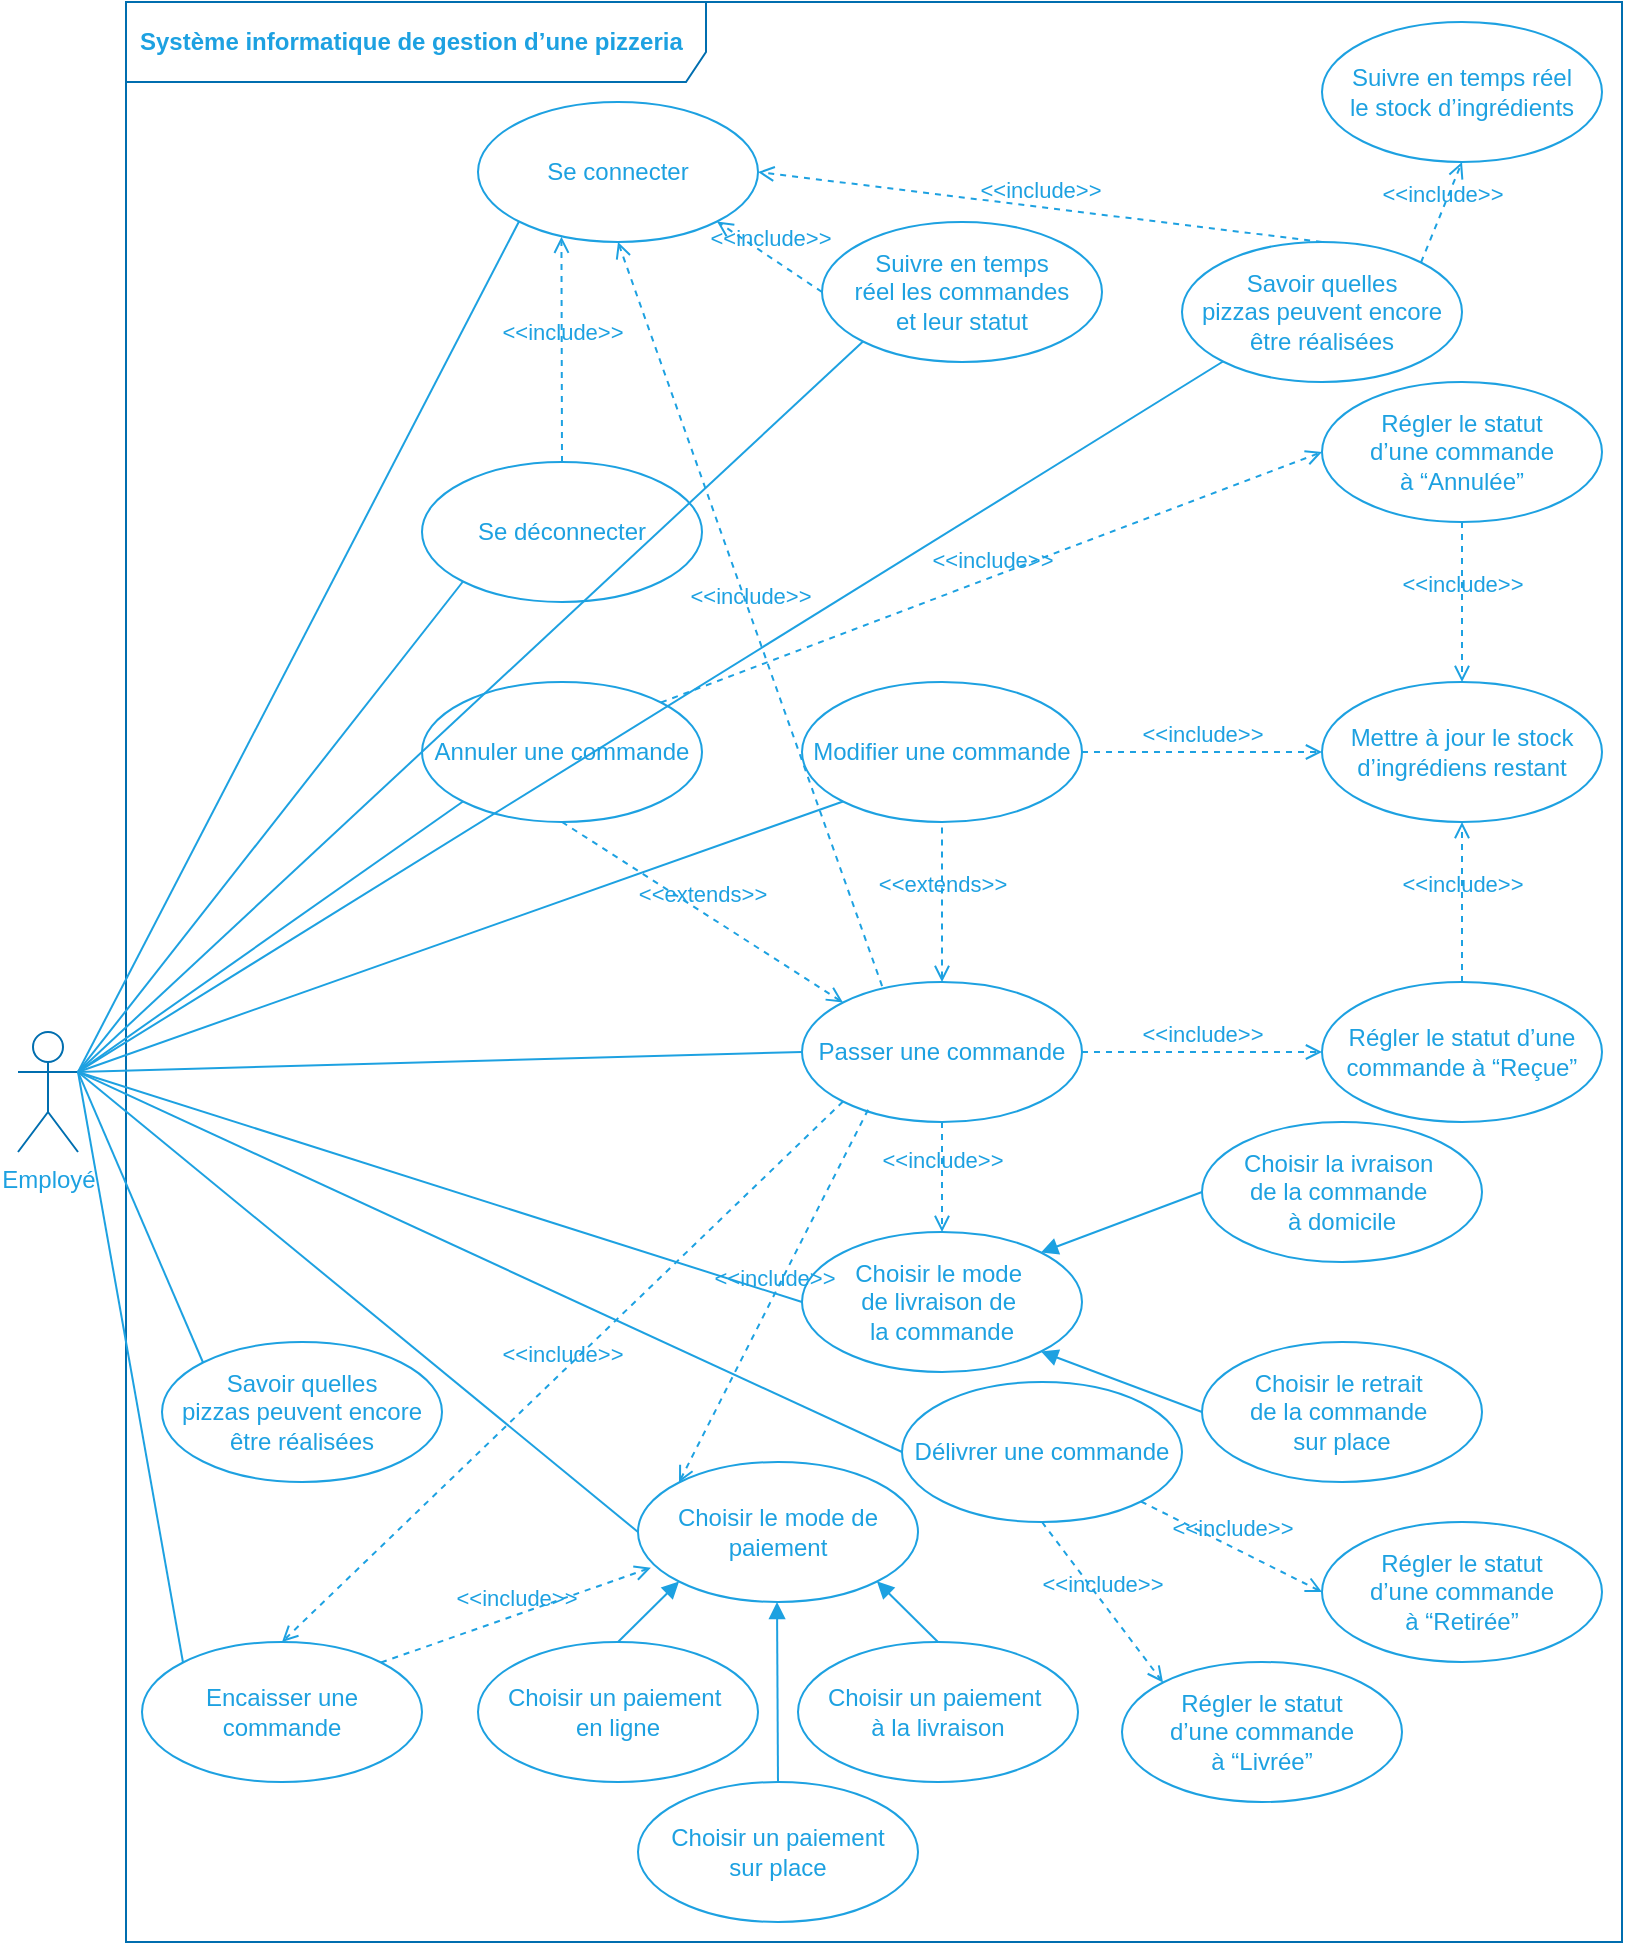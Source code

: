 <mxfile>
    <diagram id="ZDwU52DMAoR-JBrt6ogk" name="Page-1">
        <mxGraphModel dx="706" dy="735" grid="1" gridSize="10" guides="1" tooltips="1" connect="1" arrows="1" fold="1" page="1" pageScale="1" pageWidth="827" pageHeight="1169" math="0" shadow="0">
            <root>
                <mxCell id="0"/>
                <mxCell id="1" value="Acteurs et actions" parent="0"/>
                <mxCell id="401" value="&lt;font color=&quot;#1da1e1&quot;&gt;Employé&lt;/font&gt;" style="shape=umlActor;verticalLabelPosition=bottom;verticalAlign=top;html=1;strokeColor=#006EAF;fontColor=#ffffff;fillColor=none;" parent="1" vertex="1">
                    <mxGeometry x="18" y="525" width="30" height="60" as="geometry"/>
                </mxCell>
                <mxCell id="402" value="&lt;font color=&quot;#1da1e1&quot;&gt;Système informatique de gestion d’une pizzeria&lt;/font&gt;" style="shape=umlFrame;whiteSpace=wrap;html=1;width=290;height=40;boundedLbl=1;verticalAlign=middle;align=left;spacingLeft=5;strokeColor=#006EAF;fontColor=#ffffff;fillColor=none;fontStyle=1" parent="1" vertex="1">
                    <mxGeometry x="72" y="10" width="748" height="970" as="geometry"/>
                </mxCell>
                <mxCell id="403" value="&lt;font color=&quot;#1da1e1&quot;&gt;Mettre à jour le stock d’ingrédiens restant&lt;/font&gt;" style="ellipse;whiteSpace=wrap;html=1;fillColor=none;strokeColor=#1DA1E1;" parent="1" vertex="1">
                    <mxGeometry x="670" y="350" width="140" height="70" as="geometry"/>
                </mxCell>
                <mxCell id="404" value="&lt;font color=&quot;#1da1e1&quot;&gt;Régler le statut d’une commande à “Reçue”&lt;/font&gt;" style="ellipse;whiteSpace=wrap;html=1;fillColor=none;strokeColor=#1DA1E1;" parent="1" vertex="1">
                    <mxGeometry x="670" y="500" width="140" height="70" as="geometry"/>
                </mxCell>
                <mxCell id="405" style="edgeStyle=none;rounded=0;orthogonalLoop=1;jettySize=auto;html=1;exitX=0;exitY=1;exitDx=0;exitDy=0;entryX=1;entryY=0.333;entryDx=0;entryDy=0;entryPerimeter=0;endArrow=none;endFill=0;strokeColor=#1DA1E1;" parent="1" source="406" target="401" edge="1">
                    <mxGeometry relative="1" as="geometry">
                        <mxPoint x="40" y="630" as="targetPoint"/>
                    </mxGeometry>
                </mxCell>
                <mxCell id="406" value="&lt;font color=&quot;#1da1e1&quot;&gt;Modifier une commande&lt;/font&gt;" style="ellipse;whiteSpace=wrap;html=1;fillColor=none;strokeColor=#1DA1E1;" parent="1" vertex="1">
                    <mxGeometry x="410" y="350" width="140" height="70" as="geometry"/>
                </mxCell>
                <mxCell id="407" style="edgeStyle=none;rounded=0;orthogonalLoop=1;jettySize=auto;html=1;exitX=0;exitY=1;exitDx=0;exitDy=0;entryX=1;entryY=0.333;entryDx=0;entryDy=0;entryPerimeter=0;endArrow=none;endFill=0;strokeColor=#1DA1E1;" parent="1" source="408" target="401" edge="1">
                    <mxGeometry relative="1" as="geometry">
                        <mxPoint x="40" y="630" as="targetPoint"/>
                    </mxGeometry>
                </mxCell>
                <mxCell id="408" value="&lt;font color=&quot;#1da1e1&quot;&gt;Annuler une commande&lt;/font&gt;" style="ellipse;whiteSpace=wrap;html=1;fillColor=none;strokeColor=#1DA1E1;" parent="1" vertex="1">
                    <mxGeometry x="220" y="350" width="140" height="70" as="geometry"/>
                </mxCell>
                <mxCell id="409" style="edgeStyle=none;rounded=0;orthogonalLoop=1;jettySize=auto;html=1;exitX=0;exitY=0.5;exitDx=0;exitDy=0;entryX=1;entryY=0.333;entryDx=0;entryDy=0;entryPerimeter=0;endArrow=none;endFill=0;strokeColor=#1DA1E1;" parent="1" source="410" target="401" edge="1">
                    <mxGeometry relative="1" as="geometry">
                        <mxPoint x="40" y="630" as="targetPoint"/>
                    </mxGeometry>
                </mxCell>
                <mxCell id="410" value="&lt;font color=&quot;#1da1e1&quot;&gt;Passer une commande&lt;/font&gt;" style="ellipse;whiteSpace=wrap;html=1;fillColor=none;strokeColor=#1DA1E1;" parent="1" vertex="1">
                    <mxGeometry x="410" y="500" width="140" height="70" as="geometry"/>
                </mxCell>
                <mxCell id="411" style="edgeStyle=none;rounded=0;orthogonalLoop=1;jettySize=auto;html=1;exitX=0;exitY=0;exitDx=0;exitDy=0;entryX=1;entryY=0.333;entryDx=0;entryDy=0;entryPerimeter=0;endArrow=none;endFill=0;strokeColor=#1DA1E1;" parent="1" source="430" target="401" edge="1">
                    <mxGeometry relative="1" as="geometry">
                        <mxPoint x="40" y="630" as="targetPoint"/>
                    </mxGeometry>
                </mxCell>
                <mxCell id="412" style="edgeStyle=none;rounded=0;orthogonalLoop=1;jettySize=auto;html=1;exitX=0;exitY=0.5;exitDx=0;exitDy=0;endArrow=none;endFill=0;strokeColor=#1DA1E1;" parent="1" source="406" target="406" edge="1">
                    <mxGeometry relative="1" as="geometry"/>
                </mxCell>
                <mxCell id="413" value="&lt;font color=&quot;#1da1e1&quot;&gt;&amp;lt;&amp;lt;include&amp;gt;&amp;gt;&lt;/font&gt;" style="html=1;verticalAlign=bottom;labelBackgroundColor=none;endArrow=open;endFill=0;dashed=1;strokeColor=#1DA1E1;exitX=1;exitY=0.5;exitDx=0;exitDy=0;entryX=0;entryY=0.5;entryDx=0;entryDy=0;" parent="1" source="410" target="404" edge="1">
                    <mxGeometry width="160" relative="1" as="geometry">
                        <mxPoint x="260" y="40" as="sourcePoint"/>
                        <mxPoint x="420" y="40" as="targetPoint"/>
                    </mxGeometry>
                </mxCell>
                <mxCell id="414" value="&lt;font color=&quot;#1da1e1&quot;&gt;&amp;lt;&amp;lt;include&amp;gt;&amp;gt;&lt;/font&gt;" style="html=1;verticalAlign=bottom;labelBackgroundColor=none;endArrow=open;endFill=0;dashed=1;strokeColor=#1DA1E1;exitX=0.5;exitY=0;exitDx=0;exitDy=0;entryX=0.5;entryY=1;entryDx=0;entryDy=0;" parent="1" source="404" target="403" edge="1">
                    <mxGeometry width="160" relative="1" as="geometry">
                        <mxPoint x="270" y="5" as="sourcePoint"/>
                        <mxPoint x="370" y="5" as="targetPoint"/>
                    </mxGeometry>
                </mxCell>
                <mxCell id="415" value="&lt;font color=&quot;#1da1e1&quot;&gt;&amp;lt;&amp;lt;include&amp;gt;&amp;gt;&lt;/font&gt;" style="html=1;verticalAlign=bottom;labelBackgroundColor=none;endArrow=open;endFill=0;dashed=1;strokeColor=#1DA1E1;exitX=1;exitY=0.5;exitDx=0;exitDy=0;entryX=0;entryY=0.5;entryDx=0;entryDy=0;" parent="1" source="406" target="403" edge="1">
                    <mxGeometry width="160" relative="1" as="geometry">
                        <mxPoint x="270" y="5" as="sourcePoint"/>
                        <mxPoint x="370" y="5" as="targetPoint"/>
                    </mxGeometry>
                </mxCell>
                <mxCell id="416" value="&lt;font color=&quot;#1da1e1&quot;&gt;Régler le statut &lt;br&gt;d’une commande &lt;br&gt;à “Annulée”&lt;/font&gt;" style="ellipse;whiteSpace=wrap;html=1;fillColor=none;strokeColor=#1DA1E1;" parent="1" vertex="1">
                    <mxGeometry x="670" y="200" width="140" height="70" as="geometry"/>
                </mxCell>
                <mxCell id="417" value="&lt;font color=&quot;#1da1e1&quot;&gt;&amp;lt;&amp;lt;include&amp;gt;&amp;gt;&lt;/font&gt;" style="html=1;verticalAlign=bottom;labelBackgroundColor=none;endArrow=open;endFill=0;dashed=1;strokeColor=#1DA1E1;exitX=1;exitY=0;exitDx=0;exitDy=0;entryX=0;entryY=0.5;entryDx=0;entryDy=0;" parent="1" source="408" target="416" edge="1">
                    <mxGeometry width="160" relative="1" as="geometry">
                        <mxPoint x="270" y="570" as="sourcePoint"/>
                        <mxPoint x="340" y="570" as="targetPoint"/>
                    </mxGeometry>
                </mxCell>
                <mxCell id="418" value="&lt;font color=&quot;#1da1e1&quot;&gt;&amp;lt;&amp;lt;include&amp;gt;&amp;gt;&lt;/font&gt;" style="html=1;verticalAlign=bottom;labelBackgroundColor=none;endArrow=open;endFill=0;dashed=1;strokeColor=#1DA1E1;exitX=0.5;exitY=1;exitDx=0;exitDy=0;entryX=0.5;entryY=0;entryDx=0;entryDy=0;" parent="1" source="416" target="403" edge="1">
                    <mxGeometry width="160" relative="1" as="geometry">
                        <mxPoint x="280" y="15" as="sourcePoint"/>
                        <mxPoint x="350" y="15" as="targetPoint"/>
                    </mxGeometry>
                </mxCell>
                <mxCell id="419" style="edgeStyle=none;rounded=0;orthogonalLoop=1;jettySize=auto;html=1;exitX=0;exitY=0.5;exitDx=0;exitDy=0;entryX=1;entryY=0.333;entryDx=0;entryDy=0;entryPerimeter=0;endArrow=none;endFill=0;strokeColor=#1DA1E1;" parent="1" source="437" target="401" edge="1">
                    <mxGeometry relative="1" as="geometry">
                        <mxPoint x="40" y="630" as="targetPoint"/>
                    </mxGeometry>
                </mxCell>
                <mxCell id="421" style="edgeStyle=none;rounded=0;orthogonalLoop=1;jettySize=auto;html=1;exitX=0;exitY=1;exitDx=0;exitDy=0;entryX=1;entryY=0.333;entryDx=0;entryDy=0;entryPerimeter=0;endArrow=none;endFill=0;strokeColor=#1DA1E1;" parent="1" source="422" target="401" edge="1">
                    <mxGeometry relative="1" as="geometry">
                        <mxPoint x="40" y="630" as="targetPoint"/>
                    </mxGeometry>
                </mxCell>
                <mxCell id="422" value="&lt;font color=&quot;#1da1e1&quot;&gt;Se connecter&lt;/font&gt;" style="ellipse;whiteSpace=wrap;html=1;fillColor=none;strokeColor=#1DA1E1;" parent="1" vertex="1">
                    <mxGeometry x="248" y="60" width="140" height="70" as="geometry"/>
                </mxCell>
                <mxCell id="424" style="edgeStyle=none;rounded=0;orthogonalLoop=1;jettySize=auto;html=1;exitX=0;exitY=0;exitDx=0;exitDy=0;entryX=1;entryY=0.333;entryDx=0;entryDy=0;entryPerimeter=0;endArrow=none;endFill=0;strokeColor=#1DA1E1;" parent="1" source="425" target="401" edge="1">
                    <mxGeometry relative="1" as="geometry">
                        <mxPoint x="40" y="630" as="targetPoint"/>
                    </mxGeometry>
                </mxCell>
                <mxCell id="425" value="&lt;font color=&quot;#1da1e1&quot;&gt;Savoir quelles &lt;br&gt;pizzas peuvent encore être réalisées&lt;br&gt;&lt;/font&gt;" style="ellipse;whiteSpace=wrap;html=1;fillColor=none;strokeColor=#1DA1E1;" parent="1" vertex="1">
                    <mxGeometry x="90" y="680" width="140" height="70" as="geometry"/>
                </mxCell>
                <mxCell id="426" value="&lt;font color=&quot;#1da1e1&quot;&gt;&amp;lt;&amp;lt;include&amp;gt;&amp;gt;&lt;/font&gt;" style="html=1;verticalAlign=bottom;labelBackgroundColor=none;endArrow=open;endFill=0;dashed=1;strokeColor=#1DA1E1;exitX=0.5;exitY=1;exitDx=0;exitDy=0;entryX=0.5;entryY=0;entryDx=0;entryDy=0;" parent="1" source="410" target="437" edge="1">
                    <mxGeometry width="160" relative="1" as="geometry">
                        <mxPoint x="200.0" y="40" as="sourcePoint"/>
                        <mxPoint x="200.0" y="90.0" as="targetPoint"/>
                        <Array as="points"/>
                    </mxGeometry>
                </mxCell>
                <mxCell id="427" value="&lt;font color=&quot;#1da1e1&quot;&gt;&amp;lt;&amp;lt;include&amp;gt;&amp;gt;&lt;/font&gt;" style="html=1;verticalAlign=bottom;labelBackgroundColor=none;endArrow=open;endFill=0;dashed=1;strokeColor=#1DA1E1;exitX=0;exitY=1;exitDx=0;exitDy=0;entryX=0.5;entryY=0;entryDx=0;entryDy=0;" parent="1" source="410" target="430" edge="1">
                    <mxGeometry width="160" relative="1" as="geometry">
                        <mxPoint x="200" y="40" as="sourcePoint"/>
                        <mxPoint x="270" y="190" as="targetPoint"/>
                    </mxGeometry>
                </mxCell>
                <mxCell id="428" value="&lt;font color=&quot;#1da1e1&quot;&gt;&amp;lt;&amp;lt;extends&amp;gt;&amp;gt;&lt;/font&gt;" style="html=1;verticalAlign=bottom;labelBackgroundColor=none;endArrow=open;endFill=0;dashed=1;strokeColor=#1DA1E1;exitX=0.5;exitY=1;exitDx=0;exitDy=0;entryX=0;entryY=0;entryDx=0;entryDy=0;" parent="1" source="408" target="410" edge="1">
                    <mxGeometry width="160" relative="1" as="geometry">
                        <mxPoint x="260" y="360" as="sourcePoint"/>
                        <mxPoint x="300" y="320" as="targetPoint"/>
                        <Array as="points"/>
                    </mxGeometry>
                </mxCell>
                <mxCell id="429" value="&lt;font color=&quot;#1da1e1&quot;&gt;&amp;lt;&amp;lt;extends&amp;gt;&amp;gt;&lt;/font&gt;" style="html=1;verticalAlign=bottom;labelBackgroundColor=none;endArrow=none;endFill=0;dashed=1;strokeColor=#1DA1E1;exitX=0.5;exitY=0;exitDx=0;exitDy=0;entryX=0.5;entryY=1;entryDx=0;entryDy=0;startArrow=open;startFill=0;" parent="1" source="410" target="406" edge="1">
                    <mxGeometry width="160" relative="1" as="geometry">
                        <mxPoint x="170" y="50" as="sourcePoint"/>
                        <mxPoint x="210.081" y="370.464" as="targetPoint"/>
                        <Array as="points"/>
                    </mxGeometry>
                </mxCell>
                <mxCell id="430" value="&lt;font color=&quot;#1da1e1&quot;&gt;Encaisser une commande&lt;/font&gt;" style="ellipse;whiteSpace=wrap;html=1;fillColor=none;strokeColor=#1DA1E1;" parent="1" vertex="1">
                    <mxGeometry x="80" y="830" width="140" height="70" as="geometry"/>
                </mxCell>
                <mxCell id="437" value="&lt;span style=&quot;color: rgb(29 , 161 , 225)&quot;&gt;Choisir le mode&amp;nbsp;&lt;/span&gt;&lt;br style=&quot;color: rgb(29 , 161 , 225)&quot;&gt;&lt;span style=&quot;color: rgb(29 , 161 , 225)&quot;&gt;de livraison de&amp;nbsp;&lt;/span&gt;&lt;br style=&quot;color: rgb(29 , 161 , 225)&quot;&gt;&lt;span style=&quot;color: rgb(29 , 161 , 225)&quot;&gt;la commande&lt;/span&gt;" style="ellipse;whiteSpace=wrap;html=1;fillColor=none;strokeColor=#1DA1E1;" parent="1" vertex="1">
                    <mxGeometry x="410" y="625" width="140" height="70" as="geometry"/>
                </mxCell>
                <mxCell id="438" style="rounded=0;orthogonalLoop=1;jettySize=auto;html=1;endArrow=block;endFill=1;strokeColor=#1DA1E1;entryX=1;entryY=0;entryDx=0;entryDy=0;exitX=0;exitY=0.5;exitDx=0;exitDy=0;" parent="1" source="441" target="437" edge="1">
                    <mxGeometry x="410" y="670" as="geometry">
                        <mxPoint x="169.5" y="510" as="targetPoint"/>
                        <mxPoint x="580" y="760" as="sourcePoint"/>
                    </mxGeometry>
                </mxCell>
                <mxCell id="439" style="edgeStyle=none;rounded=0;orthogonalLoop=1;jettySize=auto;html=1;exitX=0;exitY=0.5;exitDx=0;exitDy=0;entryX=1;entryY=1;entryDx=0;entryDy=0;endArrow=block;endFill=1;strokeColor=#1DA1E1;" parent="1" source="440" target="437" edge="1">
                    <mxGeometry relative="1" as="geometry"/>
                </mxCell>
                <mxCell id="440" value="&lt;span style=&quot;color: rgb(29 , 161 , 225)&quot;&gt;Choisir le retrait&amp;nbsp;&lt;/span&gt;&lt;br style=&quot;color: rgb(29 , 161 , 225)&quot;&gt;&lt;span style=&quot;color: rgb(29 , 161 , 225)&quot;&gt;de la commande&amp;nbsp;&lt;/span&gt;&lt;br style=&quot;color: rgb(29 , 161 , 225)&quot;&gt;&lt;span style=&quot;color: rgb(29 , 161 , 225)&quot;&gt;sur place&lt;/span&gt;" style="ellipse;whiteSpace=wrap;html=1;fillColor=none;strokeColor=#1DA1E1;" parent="1" vertex="1">
                    <mxGeometry x="610" y="680" width="140" height="70" as="geometry"/>
                </mxCell>
                <mxCell id="441" value="&lt;span style=&quot;color: rgb(29 , 161 , 225)&quot;&gt;Choisir la ivraison&amp;nbsp;&lt;/span&gt;&lt;br style=&quot;color: rgb(29 , 161 , 225)&quot;&gt;&lt;span style=&quot;color: rgb(29 , 161 , 225)&quot;&gt;de la commande&amp;nbsp;&lt;/span&gt;&lt;br style=&quot;color: rgb(29 , 161 , 225)&quot;&gt;&lt;span style=&quot;color: rgb(29 , 161 , 225)&quot;&gt;à domicile&lt;/span&gt;" style="ellipse;whiteSpace=wrap;html=1;fillColor=none;strokeColor=#1DA1E1;" parent="1" vertex="1">
                    <mxGeometry x="610" y="570" width="140" height="70" as="geometry"/>
                </mxCell>
                <mxCell id="442" style="edgeStyle=none;rounded=0;orthogonalLoop=1;jettySize=auto;html=1;exitX=0;exitY=1;exitDx=0;exitDy=0;entryX=1;entryY=0.333;entryDx=0;entryDy=0;entryPerimeter=0;endArrow=none;endFill=0;strokeColor=#1DA1E1;" parent="1" source="443" target="401" edge="1">
                    <mxGeometry relative="1" as="geometry">
                        <mxPoint x="40" y="630" as="targetPoint"/>
                    </mxGeometry>
                </mxCell>
                <mxCell id="443" value="&lt;font color=&quot;#1da1e1&quot;&gt;Se déconnecter&lt;/font&gt;" style="ellipse;whiteSpace=wrap;html=1;fillColor=none;strokeColor=#1DA1E1;" parent="1" vertex="1">
                    <mxGeometry x="220" y="240" width="140" height="70" as="geometry"/>
                </mxCell>
                <mxCell id="444" value="&lt;font color=&quot;#1da1e1&quot;&gt;&amp;lt;&amp;lt;include&amp;gt;&amp;gt;&lt;/font&gt;" style="html=1;verticalAlign=bottom;labelBackgroundColor=none;endArrow=open;endFill=0;dashed=1;strokeColor=#1DA1E1;exitX=0.286;exitY=0.029;exitDx=0;exitDy=0;entryX=0.5;entryY=1;entryDx=0;entryDy=0;exitPerimeter=0;" parent="1" source="410" target="422" edge="1">
                    <mxGeometry width="160" relative="1" as="geometry">
                        <mxPoint x="359.497" y="380.251" as="sourcePoint"/>
                        <mxPoint x="680" y="245" as="targetPoint"/>
                    </mxGeometry>
                </mxCell>
                <mxCell id="445" value="&lt;font color=&quot;#1da1e1&quot;&gt;&amp;lt;&amp;lt;include&amp;gt;&amp;gt;&lt;/font&gt;" style="html=1;verticalAlign=bottom;labelBackgroundColor=none;endArrow=open;endFill=0;dashed=1;strokeColor=#1DA1E1;entryX=0.298;entryY=0.962;entryDx=0;entryDy=0;entryPerimeter=0;" parent="1" source="443" target="422" edge="1">
                    <mxGeometry width="160" relative="1" as="geometry">
                        <mxPoint x="460.04" y="512.03" as="sourcePoint"/>
                        <mxPoint x="294" y="170" as="targetPoint"/>
                    </mxGeometry>
                </mxCell>
                <mxCell id="449" value="" style="group" parent="1" vertex="1" connectable="0">
                    <mxGeometry x="248" y="740" width="300" height="230" as="geometry"/>
                </mxCell>
                <mxCell id="450" style="rounded=0;orthogonalLoop=1;jettySize=auto;html=1;endArrow=block;endFill=1;strokeColor=#1DA1E1;exitX=0.5;exitY=0;exitDx=0;exitDy=0;" parent="449" source="455" edge="1">
                    <mxGeometry as="geometry">
                        <mxPoint x="149.5" y="70" as="targetPoint"/>
                        <mxPoint x="149.5" y="100" as="sourcePoint"/>
                    </mxGeometry>
                </mxCell>
                <mxCell id="451" value="" style="group" parent="449" vertex="1" connectable="0">
                    <mxGeometry width="300" height="230" as="geometry"/>
                </mxCell>
                <mxCell id="452" value="&lt;font color=&quot;#1da1e1&quot;&gt;Choisir le mode de paiement&lt;/font&gt;" style="ellipse;whiteSpace=wrap;html=1;fillColor=none;strokeColor=#1DA1E1;" parent="451" vertex="1">
                    <mxGeometry x="80" width="140" height="70" as="geometry"/>
                </mxCell>
                <mxCell id="453" value="&lt;span style=&quot;color: rgb(29 , 161 , 225)&quot;&gt;Choisir un paiement&amp;nbsp;&lt;/span&gt;&lt;br style=&quot;color: rgb(29 , 161 , 225)&quot;&gt;&lt;span style=&quot;color: rgb(29 , 161 , 225)&quot;&gt;en ligne&lt;/span&gt;" style="ellipse;whiteSpace=wrap;html=1;fillColor=none;strokeColor=#1DA1E1;" parent="451" vertex="1">
                    <mxGeometry y="90" width="140" height="70" as="geometry"/>
                </mxCell>
                <mxCell id="454" value="&lt;span style=&quot;color: rgb(29 , 161 , 225)&quot;&gt;Choisir un paiement&amp;nbsp;&lt;/span&gt;&lt;br style=&quot;color: rgb(29 , 161 , 225)&quot;&gt;&lt;span style=&quot;color: rgb(29 , 161 , 225)&quot;&gt;à la livraison&lt;/span&gt;" style="ellipse;whiteSpace=wrap;html=1;fillColor=none;strokeColor=#1DA1E1;" parent="451" vertex="1">
                    <mxGeometry x="160" y="90" width="140" height="70" as="geometry"/>
                </mxCell>
                <mxCell id="455" value="&lt;span style=&quot;color: rgb(29 , 161 , 225)&quot;&gt;Choisir un paiement&lt;/span&gt;&lt;br style=&quot;color: rgb(29 , 161 , 225)&quot;&gt;&lt;span style=&quot;color: rgb(29 , 161 , 225)&quot;&gt;sur place&lt;/span&gt;" style="ellipse;whiteSpace=wrap;html=1;fillColor=none;strokeColor=#1DA1E1;" parent="451" vertex="1">
                    <mxGeometry x="80" y="160" width="140" height="70" as="geometry"/>
                </mxCell>
                <mxCell id="456" style="edgeStyle=none;rounded=0;orthogonalLoop=1;jettySize=auto;html=1;exitX=0.5;exitY=0;exitDx=0;exitDy=0;entryX=0;entryY=1;entryDx=0;entryDy=0;endArrow=block;endFill=1;strokeColor=#1DA1E1;" parent="451" source="453" target="452" edge="1">
                    <mxGeometry relative="1" as="geometry"/>
                </mxCell>
                <mxCell id="457" style="edgeStyle=none;rounded=0;orthogonalLoop=1;jettySize=auto;html=1;exitX=0.5;exitY=0;exitDx=0;exitDy=0;entryX=1;entryY=1;entryDx=0;entryDy=0;endArrow=block;endFill=1;strokeColor=#1DA1E1;" parent="451" source="454" target="452" edge="1">
                    <mxGeometry relative="1" as="geometry"/>
                </mxCell>
                <mxCell id="458" style="edgeStyle=none;rounded=0;orthogonalLoop=1;jettySize=auto;html=1;exitX=0;exitY=0.5;exitDx=0;exitDy=0;entryX=1;entryY=0.333;entryDx=0;entryDy=0;entryPerimeter=0;endArrow=none;endFill=0;strokeColor=#1DA1E1;" parent="1" source="452" target="401" edge="1">
                    <mxGeometry relative="1" as="geometry">
                        <mxPoint x="40" y="630" as="targetPoint"/>
                    </mxGeometry>
                </mxCell>
                <mxCell id="459" value="&lt;font color=&quot;#1da1e1&quot;&gt;&amp;lt;&amp;lt;include&amp;gt;&amp;gt;&lt;/font&gt;" style="html=1;verticalAlign=bottom;labelBackgroundColor=none;endArrow=open;endFill=0;dashed=1;strokeColor=#1DA1E1;exitX=1;exitY=0;exitDx=0;exitDy=0;entryX=0.046;entryY=0.755;entryDx=0;entryDy=0;entryPerimeter=0;" parent="1" source="430" target="452" edge="1">
                    <mxGeometry width="160" relative="1" as="geometry">
                        <mxPoint x="440.503" y="569.749" as="sourcePoint"/>
                        <mxPoint x="160" y="975" as="targetPoint"/>
                    </mxGeometry>
                </mxCell>
                <mxCell id="464" value="&lt;font color=&quot;#1da1e1&quot;&gt;&amp;lt;&amp;lt;include&amp;gt;&amp;gt;&lt;/font&gt;" style="html=1;verticalAlign=bottom;labelBackgroundColor=none;endArrow=open;endFill=0;dashed=1;strokeColor=#1DA1E1;exitX=0.236;exitY=0.912;exitDx=0;exitDy=0;entryX=0;entryY=0;entryDx=0;entryDy=0;exitPerimeter=0;" parent="1" source="410" target="452" edge="1">
                    <mxGeometry width="160" relative="1" as="geometry">
                        <mxPoint x="440.503" y="569.749" as="sourcePoint"/>
                        <mxPoint x="160" y="840" as="targetPoint"/>
                    </mxGeometry>
                </mxCell>
                <mxCell id="465" value="&lt;font color=&quot;#1da1e1&quot;&gt;Suivre en temps&amp;nbsp;réel &lt;br&gt;le stock d’ingrédients &lt;br&gt;&lt;/font&gt;" style="ellipse;whiteSpace=wrap;html=1;fillColor=none;strokeColor=#1DA1E1;" parent="1" vertex="1">
                    <mxGeometry x="670" y="20" width="140" height="70" as="geometry"/>
                </mxCell>
                <mxCell id="471" style="edgeStyle=none;rounded=0;orthogonalLoop=1;jettySize=auto;html=1;exitX=0;exitY=1;exitDx=0;exitDy=0;entryX=1;entryY=0.333;entryDx=0;entryDy=0;entryPerimeter=0;endArrow=none;endFill=0;strokeColor=#1DA1E1;" parent="1" source="466" target="401" edge="1">
                    <mxGeometry relative="1" as="geometry"/>
                </mxCell>
                <mxCell id="466" value="&lt;font color=&quot;#1da1e1&quot;&gt;Savoir quelles &lt;br&gt;pizzas peuvent encore être réalisées&lt;br&gt;&lt;/font&gt;" style="ellipse;whiteSpace=wrap;html=1;fillColor=none;strokeColor=#1DA1E1;" parent="1" vertex="1">
                    <mxGeometry x="600" y="130" width="140" height="70" as="geometry"/>
                </mxCell>
                <mxCell id="469" style="rounded=0;orthogonalLoop=1;jettySize=auto;html=1;exitX=0;exitY=1;exitDx=0;exitDy=0;entryX=1;entryY=0.333;entryDx=0;entryDy=0;entryPerimeter=0;strokeColor=#1DA1E1;endFill=0;endArrow=none;" parent="1" source="467" target="401" edge="1">
                    <mxGeometry relative="1" as="geometry"/>
                </mxCell>
                <mxCell id="467" value="&lt;font color=&quot;#1da1e1&quot;&gt;Suivre en temps &lt;br&gt;réel les commandes &lt;br&gt;et leur statut&lt;/font&gt;" style="ellipse;whiteSpace=wrap;html=1;fillColor=none;strokeColor=#1DA1E1;" parent="1" vertex="1">
                    <mxGeometry x="420" y="120" width="140" height="70" as="geometry"/>
                </mxCell>
                <mxCell id="468" value="&lt;font color=&quot;#1da1e1&quot;&gt;&amp;lt;&amp;lt;include&amp;gt;&amp;gt;&lt;/font&gt;" style="html=1;verticalAlign=bottom;labelBackgroundColor=none;endArrow=open;endFill=0;dashed=1;strokeColor=#1DA1E1;entryX=0.5;entryY=1;entryDx=0;entryDy=0;exitX=1;exitY=0;exitDx=0;exitDy=0;" parent="1" source="466" target="465" edge="1">
                    <mxGeometry width="160" relative="1" as="geometry">
                        <mxPoint x="300" y="250" as="sourcePoint"/>
                        <mxPoint x="299.72" y="137.34" as="targetPoint"/>
                    </mxGeometry>
                </mxCell>
                <mxCell id="472" value="&lt;font color=&quot;#1da1e1&quot;&gt;&amp;lt;&amp;lt;include&amp;gt;&amp;gt;&lt;/font&gt;" style="html=1;verticalAlign=bottom;labelBackgroundColor=none;endArrow=open;endFill=0;dashed=1;strokeColor=#1DA1E1;entryX=1;entryY=0.5;entryDx=0;entryDy=0;exitX=0.5;exitY=0;exitDx=0;exitDy=0;" parent="1" source="466" target="422" edge="1">
                    <mxGeometry width="160" relative="1" as="geometry">
                        <mxPoint x="729.919" y="150.464" as="sourcePoint"/>
                        <mxPoint x="750" y="100" as="targetPoint"/>
                    </mxGeometry>
                </mxCell>
                <mxCell id="473" value="&lt;font color=&quot;#1da1e1&quot;&gt;&amp;lt;&amp;lt;include&amp;gt;&amp;gt;&lt;/font&gt;" style="html=1;verticalAlign=bottom;labelBackgroundColor=none;endArrow=open;endFill=0;dashed=1;strokeColor=#1DA1E1;entryX=1;entryY=1;entryDx=0;entryDy=0;exitX=0;exitY=0.5;exitDx=0;exitDy=0;" parent="1" source="467" target="422" edge="1">
                    <mxGeometry width="160" relative="1" as="geometry">
                        <mxPoint x="739.919" y="160.464" as="sourcePoint"/>
                        <mxPoint x="760" y="110" as="targetPoint"/>
                    </mxGeometry>
                </mxCell>
                <mxCell id="483" style="edgeStyle=none;rounded=0;orthogonalLoop=1;jettySize=auto;html=1;exitX=0;exitY=0.5;exitDx=0;exitDy=0;entryX=1;entryY=0.333;entryDx=0;entryDy=0;entryPerimeter=0;strokeColor=#1DA1E1;endFill=0;endArrow=none;" edge="1" parent="1" source="474" target="401">
                    <mxGeometry relative="1" as="geometry"/>
                </mxCell>
                <mxCell id="474" value="&lt;font color=&quot;#1da1e1&quot;&gt;Délivrer une commande&lt;/font&gt;" style="ellipse;whiteSpace=wrap;html=1;fillColor=none;strokeColor=#1DA1E1;" vertex="1" parent="1">
                    <mxGeometry x="460" y="700" width="140" height="70" as="geometry"/>
                </mxCell>
                <mxCell id="475" value="&lt;font color=&quot;#1da1e1&quot;&gt;Régler le statut &lt;br&gt;d’une commande &lt;br&gt;à “Livrée”&lt;/font&gt;" style="ellipse;whiteSpace=wrap;html=1;fillColor=none;strokeColor=#1DA1E1;" vertex="1" parent="1">
                    <mxGeometry x="570" y="840" width="140" height="70" as="geometry"/>
                </mxCell>
                <mxCell id="476" value="&lt;font color=&quot;#1da1e1&quot;&gt;Régler le statut &lt;br&gt;d’une commande &lt;br&gt;à “Retirée”&lt;/font&gt;" style="ellipse;whiteSpace=wrap;html=1;fillColor=none;strokeColor=#1DA1E1;" vertex="1" parent="1">
                    <mxGeometry x="670" y="770" width="140" height="70" as="geometry"/>
                </mxCell>
                <mxCell id="481" value="&lt;font color=&quot;#1da1e1&quot;&gt;&amp;lt;&amp;lt;include&amp;gt;&amp;gt;&lt;/font&gt;" style="html=1;verticalAlign=bottom;labelBackgroundColor=none;endArrow=open;endFill=0;dashed=1;strokeColor=#1DA1E1;exitX=1;exitY=1;exitDx=0;exitDy=0;entryX=0;entryY=0.5;entryDx=0;entryDy=0;" edge="1" parent="1" source="474" target="476">
                    <mxGeometry width="160" relative="1" as="geometry">
                        <mxPoint x="560" y="780" as="sourcePoint"/>
                        <mxPoint x="680" y="780" as="targetPoint"/>
                    </mxGeometry>
                </mxCell>
                <mxCell id="482" value="&lt;font color=&quot;#1da1e1&quot;&gt;&amp;lt;&amp;lt;include&amp;gt;&amp;gt;&lt;/font&gt;" style="html=1;verticalAlign=bottom;labelBackgroundColor=none;endArrow=open;endFill=0;dashed=1;strokeColor=#1DA1E1;exitX=0.5;exitY=1;exitDx=0;exitDy=0;entryX=0;entryY=0;entryDx=0;entryDy=0;" edge="1" parent="1" source="474" target="475">
                    <mxGeometry width="160" relative="1" as="geometry">
                        <mxPoint x="570" y="555" as="sourcePoint"/>
                        <mxPoint x="690" y="555" as="targetPoint"/>
                    </mxGeometry>
                </mxCell>
            </root>
        </mxGraphModel>
    </diagram>
</mxfile>
